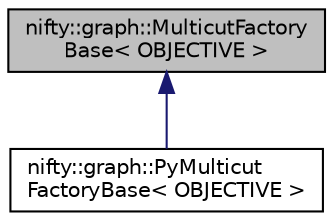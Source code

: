 digraph "nifty::graph::MulticutFactoryBase&lt; OBJECTIVE &gt;"
{
  edge [fontname="Helvetica",fontsize="10",labelfontname="Helvetica",labelfontsize="10"];
  node [fontname="Helvetica",fontsize="10",shape=record];
  Node1 [label="nifty::graph::MulticutFactory\lBase\< OBJECTIVE \>",height=0.2,width=0.4,color="black", fillcolor="grey75", style="filled", fontcolor="black"];
  Node1 -> Node2 [dir="back",color="midnightblue",fontsize="10",style="solid"];
  Node2 [label="nifty::graph::PyMulticut\lFactoryBase\< OBJECTIVE \>",height=0.2,width=0.4,color="black", fillcolor="white", style="filled",URL="$classnifty_1_1graph_1_1PyMulticutFactoryBase.html"];
}
